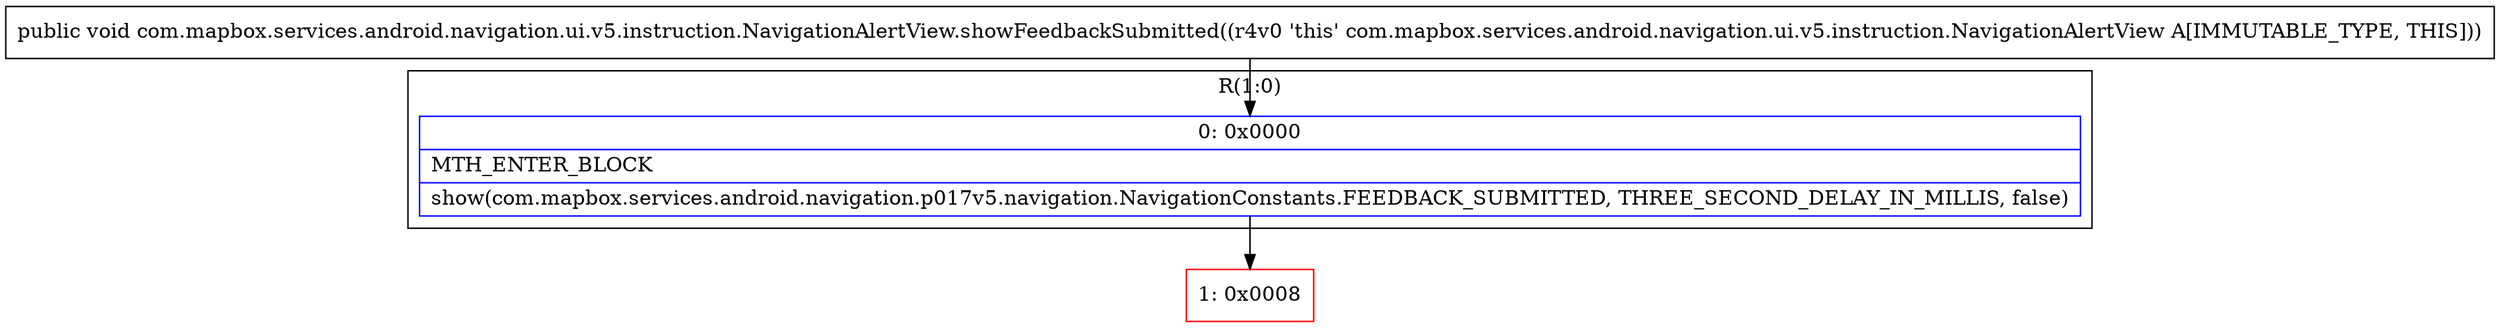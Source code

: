 digraph "CFG forcom.mapbox.services.android.navigation.ui.v5.instruction.NavigationAlertView.showFeedbackSubmitted()V" {
subgraph cluster_Region_1697846962 {
label = "R(1:0)";
node [shape=record,color=blue];
Node_0 [shape=record,label="{0\:\ 0x0000|MTH_ENTER_BLOCK\l|show(com.mapbox.services.android.navigation.p017v5.navigation.NavigationConstants.FEEDBACK_SUBMITTED, THREE_SECOND_DELAY_IN_MILLIS, false)\l}"];
}
Node_1 [shape=record,color=red,label="{1\:\ 0x0008}"];
MethodNode[shape=record,label="{public void com.mapbox.services.android.navigation.ui.v5.instruction.NavigationAlertView.showFeedbackSubmitted((r4v0 'this' com.mapbox.services.android.navigation.ui.v5.instruction.NavigationAlertView A[IMMUTABLE_TYPE, THIS])) }"];
MethodNode -> Node_0;
Node_0 -> Node_1;
}

